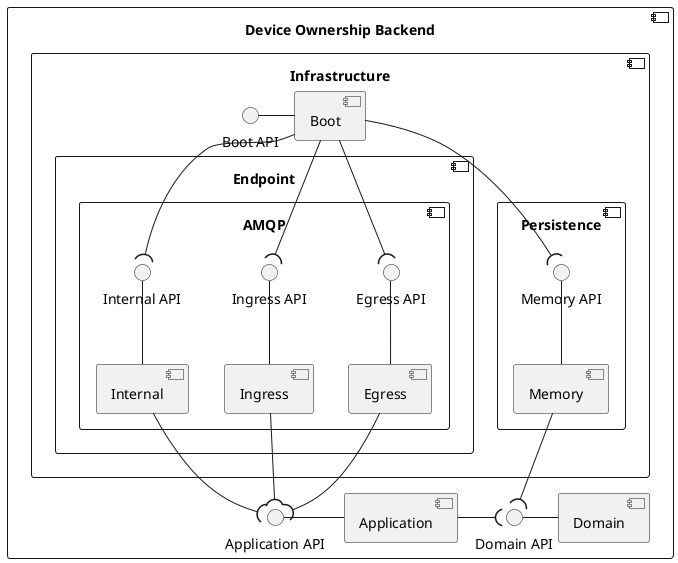 @startuml device-ownership-backend

component "Device Ownership Backend" {
    component "Application" as APP
    component "Domain" as DOM
    component "Infrastructure" as INFRA {
        component "Boot" as BOOT
        component "Endpoint" as ENDPOINT {
            component "AMQP" as AMQP {
                component "Egress" as EGRESS
                component "Ingress" as INGRESS
                component "Internal" as INTERNAL
                interface "Egress API" as EGRESS_API
                interface "Ingress API" as INGRESS_API
                interface "Internal API" as INTERNAL_API
            }
        }
        component "Persistence" as PRESIST {
            component "Memory" as MEM
            interface "Memory API" as MEM_API
        }
        interface "Boot API" as BOOT_API
    }

    interface "Application API" as APP_API
    interface "Domain API" as DOM_API

    DOM_API - DOM

    MEM_API -- MEM

    EGRESS_API -- EGRESS
    INGRESS_API -- INGRESS
    INTERNAL_API -- INTERNAL

    APP_API - APP
    BOOT_API - BOOT

    EGRESS --( APP_API
    INGRESS --( APP_API
    INTERNAL --( APP_API
    APP -( DOM_API
    MEM -( DOM_API
    BOOT --( INTERNAL_API
    BOOT --( EGRESS_API
    BOOT --( INGRESS_API
    BOOT --( MEM_API
}

@enduml
